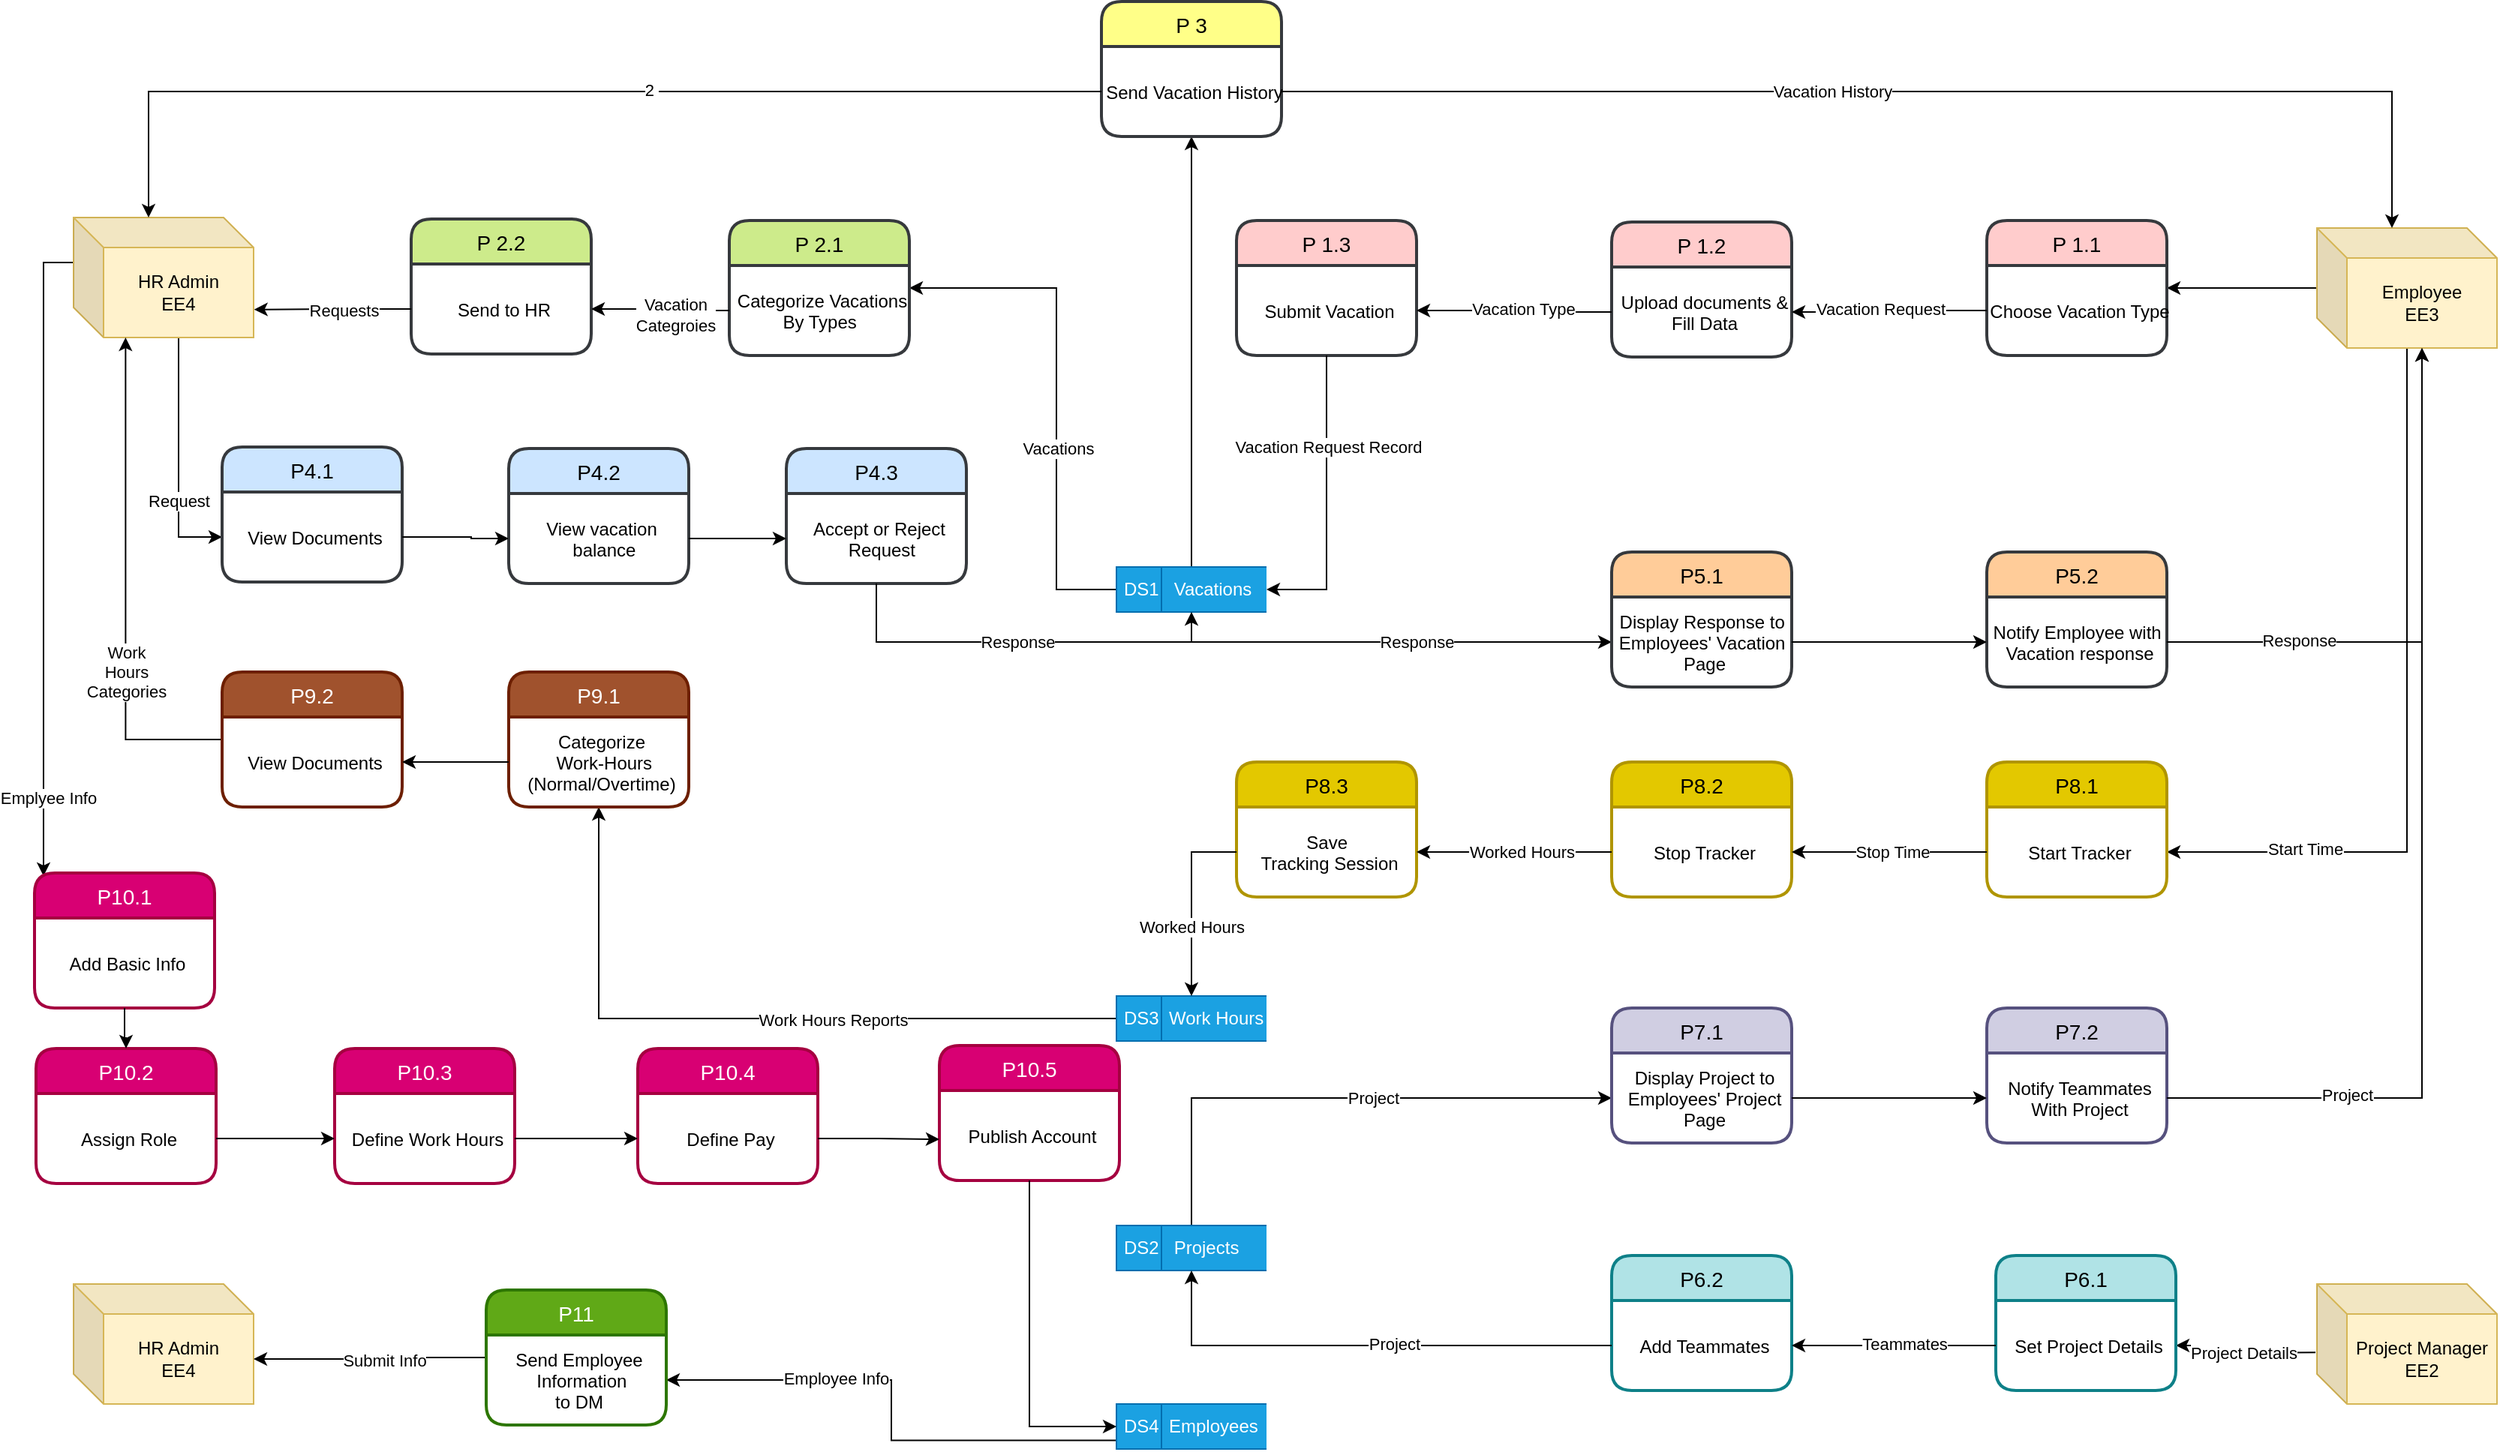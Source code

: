 <mxfile version="15.9.1" type="github">
  <diagram id="kh1FzGxxa8HBIFuY6lTL" name="Page-1">
    <mxGraphModel dx="1718" dy="1490" grid="1" gridSize="10" guides="1" tooltips="1" connect="1" arrows="1" fold="1" page="1" pageScale="1" pageWidth="850" pageHeight="1100" math="0" shadow="0">
      <root>
        <mxCell id="0" />
        <mxCell id="1" parent="0" />
        <mxCell id="W3kfkjVsVUUDzjyGJnqS-10" style="edgeStyle=orthogonalEdgeStyle;rounded=0;orthogonalLoop=1;jettySize=auto;html=1;entryX=1;entryY=0.25;entryDx=0;entryDy=0;" edge="1" parent="1" source="W3kfkjVsVUUDzjyGJnqS-1" target="W3kfkjVsVUUDzjyGJnqS-3">
          <mxGeometry relative="1" as="geometry" />
        </mxCell>
        <mxCell id="W3kfkjVsVUUDzjyGJnqS-95" style="edgeStyle=orthogonalEdgeStyle;rounded=0;orthogonalLoop=1;jettySize=auto;html=1;entryX=1;entryY=0.5;entryDx=0;entryDy=0;" edge="1" parent="1" source="W3kfkjVsVUUDzjyGJnqS-1" target="W3kfkjVsVUUDzjyGJnqS-89">
          <mxGeometry relative="1" as="geometry">
            <Array as="points">
              <mxPoint x="780" y="430" />
            </Array>
          </mxGeometry>
        </mxCell>
        <mxCell id="W3kfkjVsVUUDzjyGJnqS-96" value="Start Time" style="edgeLabel;html=1;align=center;verticalAlign=middle;resizable=0;points=[];" vertex="1" connectable="0" parent="W3kfkjVsVUUDzjyGJnqS-95">
          <mxGeometry x="0.632" y="-2" relative="1" as="geometry">
            <mxPoint as="offset" />
          </mxGeometry>
        </mxCell>
        <mxCell id="W3kfkjVsVUUDzjyGJnqS-1" value="Employee&lt;br&gt;EE3" style="shape=cube;whiteSpace=wrap;html=1;boundedLbl=1;backgroundOutline=1;darkOpacity=0.05;darkOpacity2=0.1;fillColor=#fff2cc;strokeColor=#d6b656;" vertex="1" parent="1">
          <mxGeometry x="720" y="14" width="120" height="80" as="geometry" />
        </mxCell>
        <mxCell id="W3kfkjVsVUUDzjyGJnqS-2" value="P 1.1" style="swimlane;childLayout=stackLayout;horizontal=1;startSize=30;horizontalStack=0;rounded=1;fontSize=14;fontStyle=0;strokeWidth=2;resizeParent=0;resizeLast=1;shadow=0;dashed=0;align=center;verticalAlign=middle;fillColor=#ffcccc;strokeColor=#36393d;" vertex="1" parent="1">
          <mxGeometry x="500" y="9" width="120" height="90" as="geometry" />
        </mxCell>
        <mxCell id="W3kfkjVsVUUDzjyGJnqS-3" value="Choose Vacation Type" style="align=center;strokeColor=none;fillColor=none;spacingLeft=4;fontSize=12;verticalAlign=middle;resizable=0;rotatable=0;part=1;" vertex="1" parent="W3kfkjVsVUUDzjyGJnqS-2">
          <mxGeometry y="30" width="120" height="60" as="geometry" />
        </mxCell>
        <mxCell id="W3kfkjVsVUUDzjyGJnqS-6" value="P 1.2" style="swimlane;childLayout=stackLayout;horizontal=1;startSize=30;horizontalStack=0;rounded=1;fontSize=14;fontStyle=0;strokeWidth=2;resizeParent=0;resizeLast=1;shadow=0;dashed=0;align=center;verticalAlign=middle;fillColor=#ffcccc;strokeColor=#36393d;" vertex="1" parent="1">
          <mxGeometry x="250" y="10" width="120" height="90" as="geometry" />
        </mxCell>
        <mxCell id="W3kfkjVsVUUDzjyGJnqS-7" value="Upload documents &amp;&#xa;Fill Data" style="align=center;strokeColor=none;fillColor=none;spacingLeft=4;fontSize=12;verticalAlign=middle;resizable=0;rotatable=0;part=1;" vertex="1" parent="W3kfkjVsVUUDzjyGJnqS-6">
          <mxGeometry y="30" width="120" height="60" as="geometry" />
        </mxCell>
        <mxCell id="W3kfkjVsVUUDzjyGJnqS-8" value="P 1.3" style="swimlane;childLayout=stackLayout;horizontal=1;startSize=30;horizontalStack=0;rounded=1;fontSize=14;fontStyle=0;strokeWidth=2;resizeParent=0;resizeLast=1;shadow=0;dashed=0;align=center;verticalAlign=middle;fillColor=#ffcccc;strokeColor=#36393d;" vertex="1" parent="1">
          <mxGeometry y="9" width="120" height="90" as="geometry" />
        </mxCell>
        <mxCell id="W3kfkjVsVUUDzjyGJnqS-9" value="Submit Vacation" style="align=center;strokeColor=none;fillColor=none;spacingLeft=4;fontSize=12;verticalAlign=middle;resizable=0;rotatable=0;part=1;" vertex="1" parent="W3kfkjVsVUUDzjyGJnqS-8">
          <mxGeometry y="30" width="120" height="60" as="geometry" />
        </mxCell>
        <mxCell id="W3kfkjVsVUUDzjyGJnqS-11" style="edgeStyle=orthogonalEdgeStyle;rounded=0;orthogonalLoop=1;jettySize=auto;html=1;entryX=1;entryY=0.5;entryDx=0;entryDy=0;" edge="1" parent="1" source="W3kfkjVsVUUDzjyGJnqS-3" target="W3kfkjVsVUUDzjyGJnqS-7">
          <mxGeometry relative="1" as="geometry" />
        </mxCell>
        <mxCell id="W3kfkjVsVUUDzjyGJnqS-13" value="Vacation Request" style="edgeLabel;html=1;align=center;verticalAlign=middle;resizable=0;points=[];" vertex="1" connectable="0" parent="W3kfkjVsVUUDzjyGJnqS-11">
          <mxGeometry x="0.108" y="-2" relative="1" as="geometry">
            <mxPoint as="offset" />
          </mxGeometry>
        </mxCell>
        <mxCell id="W3kfkjVsVUUDzjyGJnqS-12" style="edgeStyle=orthogonalEdgeStyle;rounded=0;orthogonalLoop=1;jettySize=auto;html=1;entryX=1;entryY=0.5;entryDx=0;entryDy=0;" edge="1" parent="1" source="W3kfkjVsVUUDzjyGJnqS-7" target="W3kfkjVsVUUDzjyGJnqS-9">
          <mxGeometry relative="1" as="geometry" />
        </mxCell>
        <mxCell id="W3kfkjVsVUUDzjyGJnqS-15" value="Vacation Type" style="edgeLabel;html=1;align=center;verticalAlign=middle;resizable=0;points=[];" vertex="1" connectable="0" parent="W3kfkjVsVUUDzjyGJnqS-12">
          <mxGeometry x="-0.096" y="-2" relative="1" as="geometry">
            <mxPoint as="offset" />
          </mxGeometry>
        </mxCell>
        <mxCell id="W3kfkjVsVUUDzjyGJnqS-24" style="edgeStyle=orthogonalEdgeStyle;rounded=0;orthogonalLoop=1;jettySize=auto;html=1;exitX=0;exitY=0.5;exitDx=0;exitDy=0;entryX=1;entryY=0.25;entryDx=0;entryDy=0;" edge="1" parent="1" source="W3kfkjVsVUUDzjyGJnqS-16" target="W3kfkjVsVUUDzjyGJnqS-20">
          <mxGeometry relative="1" as="geometry">
            <Array as="points">
              <mxPoint x="-120" y="255" />
              <mxPoint x="-120" y="54" />
            </Array>
          </mxGeometry>
        </mxCell>
        <mxCell id="W3kfkjVsVUUDzjyGJnqS-27" value="Vacations" style="edgeLabel;html=1;align=center;verticalAlign=middle;resizable=0;points=[];" vertex="1" connectable="0" parent="W3kfkjVsVUUDzjyGJnqS-24">
          <mxGeometry x="-0.083" y="-1" relative="1" as="geometry">
            <mxPoint y="21" as="offset" />
          </mxGeometry>
        </mxCell>
        <mxCell id="W3kfkjVsVUUDzjyGJnqS-41" style="edgeStyle=orthogonalEdgeStyle;rounded=0;orthogonalLoop=1;jettySize=auto;html=1;entryX=0.5;entryY=1;entryDx=0;entryDy=0;" edge="1" parent="1" source="W3kfkjVsVUUDzjyGJnqS-16" target="W3kfkjVsVUUDzjyGJnqS-43">
          <mxGeometry relative="1" as="geometry">
            <mxPoint x="-30" y="-192.5" as="targetPoint" />
          </mxGeometry>
        </mxCell>
        <mxCell id="W3kfkjVsVUUDzjyGJnqS-59" style="edgeStyle=orthogonalEdgeStyle;rounded=0;orthogonalLoop=1;jettySize=auto;html=1;exitX=0.5;exitY=1;exitDx=0;exitDy=0;entryX=0;entryY=0.5;entryDx=0;entryDy=0;" edge="1" parent="1" source="W3kfkjVsVUUDzjyGJnqS-16" target="W3kfkjVsVUUDzjyGJnqS-56">
          <mxGeometry relative="1" as="geometry" />
        </mxCell>
        <mxCell id="W3kfkjVsVUUDzjyGJnqS-63" value="Response" style="edgeLabel;html=1;align=center;verticalAlign=middle;resizable=0;points=[];" vertex="1" connectable="0" parent="W3kfkjVsVUUDzjyGJnqS-59">
          <mxGeometry x="0.24" y="-5" relative="1" as="geometry">
            <mxPoint x="-16" y="-5" as="offset" />
          </mxGeometry>
        </mxCell>
        <mxCell id="W3kfkjVsVUUDzjyGJnqS-16" value="DS1&amp;nbsp; &amp;nbsp;Vacations" style="html=1;dashed=0;whitespace=wrap;shape=mxgraph.dfd.dataStoreID;align=left;spacingLeft=3;points=[[0,0],[0.5,0],[1,0],[0,0.5],[1,0.5],[0,1],[0.5,1],[1,1]];fillColor=#1ba1e2;fontColor=#ffffff;strokeColor=#006EAF;" vertex="1" parent="1">
          <mxGeometry x="-80" y="240" width="100" height="30" as="geometry" />
        </mxCell>
        <mxCell id="W3kfkjVsVUUDzjyGJnqS-17" style="edgeStyle=orthogonalEdgeStyle;rounded=0;orthogonalLoop=1;jettySize=auto;html=1;entryX=1;entryY=0.5;entryDx=0;entryDy=0;" edge="1" parent="1" source="W3kfkjVsVUUDzjyGJnqS-9" target="W3kfkjVsVUUDzjyGJnqS-16">
          <mxGeometry relative="1" as="geometry">
            <mxPoint x="-180" y="69" as="targetPoint" />
            <Array as="points" />
          </mxGeometry>
        </mxCell>
        <mxCell id="W3kfkjVsVUUDzjyGJnqS-18" value="Vacation Request Record" style="edgeLabel;html=1;align=center;verticalAlign=middle;resizable=0;points=[];" vertex="1" connectable="0" parent="W3kfkjVsVUUDzjyGJnqS-17">
          <mxGeometry x="-0.12" y="1" relative="1" as="geometry">
            <mxPoint y="-25" as="offset" />
          </mxGeometry>
        </mxCell>
        <mxCell id="W3kfkjVsVUUDzjyGJnqS-19" value="P 2.1" style="swimlane;childLayout=stackLayout;horizontal=1;startSize=30;horizontalStack=0;rounded=1;fontSize=14;fontStyle=0;strokeWidth=2;resizeParent=0;resizeLast=1;shadow=0;dashed=0;align=center;verticalAlign=middle;fillColor=#cdeb8b;strokeColor=#36393d;" vertex="1" parent="1">
          <mxGeometry x="-338" y="9" width="120" height="90" as="geometry" />
        </mxCell>
        <mxCell id="W3kfkjVsVUUDzjyGJnqS-20" value="Categorize Vacations &#xa;By Types " style="align=center;strokeColor=none;fillColor=none;spacingLeft=4;fontSize=12;verticalAlign=middle;resizable=0;rotatable=0;part=1;" vertex="1" parent="W3kfkjVsVUUDzjyGJnqS-19">
          <mxGeometry y="30" width="120" height="60" as="geometry" />
        </mxCell>
        <mxCell id="W3kfkjVsVUUDzjyGJnqS-21" value="P 2.2" style="swimlane;childLayout=stackLayout;horizontal=1;startSize=30;horizontalStack=0;rounded=1;fontSize=14;fontStyle=0;strokeWidth=2;resizeParent=0;resizeLast=1;shadow=0;dashed=0;align=center;verticalAlign=middle;fillColor=#cdeb8b;strokeColor=#36393d;" vertex="1" parent="1">
          <mxGeometry x="-550" y="8" width="120" height="90" as="geometry" />
        </mxCell>
        <mxCell id="W3kfkjVsVUUDzjyGJnqS-22" value="Send to HR" style="align=center;strokeColor=none;fillColor=none;spacingLeft=4;fontSize=12;verticalAlign=middle;resizable=0;rotatable=0;part=1;" vertex="1" parent="W3kfkjVsVUUDzjyGJnqS-21">
          <mxGeometry y="30" width="120" height="60" as="geometry" />
        </mxCell>
        <mxCell id="W3kfkjVsVUUDzjyGJnqS-35" style="edgeStyle=orthogonalEdgeStyle;rounded=0;orthogonalLoop=1;jettySize=auto;html=1;entryX=0;entryY=0.5;entryDx=0;entryDy=0;exitX=0;exitY=0;exitDx=70;exitDy=80;exitPerimeter=0;" edge="1" parent="1" source="W3kfkjVsVUUDzjyGJnqS-23" target="W3kfkjVsVUUDzjyGJnqS-32">
          <mxGeometry relative="1" as="geometry" />
        </mxCell>
        <mxCell id="W3kfkjVsVUUDzjyGJnqS-39" value="Request" style="edgeLabel;html=1;align=center;verticalAlign=middle;resizable=0;points=[];" vertex="1" connectable="0" parent="W3kfkjVsVUUDzjyGJnqS-35">
          <mxGeometry x="0.342" relative="1" as="geometry">
            <mxPoint as="offset" />
          </mxGeometry>
        </mxCell>
        <mxCell id="W3kfkjVsVUUDzjyGJnqS-128" style="edgeStyle=orthogonalEdgeStyle;rounded=0;orthogonalLoop=1;jettySize=auto;html=1;exitX=0;exitY=0;exitDx=0;exitDy=30;exitPerimeter=0;entryX=0.05;entryY=0.022;entryDx=0;entryDy=0;entryPerimeter=0;" edge="1" parent="1" source="W3kfkjVsVUUDzjyGJnqS-23" target="W3kfkjVsVUUDzjyGJnqS-116">
          <mxGeometry relative="1" as="geometry">
            <Array as="points">
              <mxPoint x="-795" y="37" />
            </Array>
          </mxGeometry>
        </mxCell>
        <mxCell id="W3kfkjVsVUUDzjyGJnqS-135" value="Emplyee Info" style="edgeLabel;html=1;align=center;verticalAlign=middle;resizable=0;points=[];" vertex="1" connectable="0" parent="W3kfkjVsVUUDzjyGJnqS-128">
          <mxGeometry x="0.757" y="3" relative="1" as="geometry">
            <mxPoint as="offset" />
          </mxGeometry>
        </mxCell>
        <mxCell id="W3kfkjVsVUUDzjyGJnqS-23" value="HR Admin&lt;br&gt;EE4" style="shape=cube;whiteSpace=wrap;html=1;boundedLbl=1;backgroundOutline=1;darkOpacity=0.05;darkOpacity2=0.1;fillColor=#fff2cc;strokeColor=#d6b656;" vertex="1" parent="1">
          <mxGeometry x="-775" y="7" width="120" height="80" as="geometry" />
        </mxCell>
        <mxCell id="W3kfkjVsVUUDzjyGJnqS-26" style="edgeStyle=orthogonalEdgeStyle;rounded=0;orthogonalLoop=1;jettySize=auto;html=1;exitX=0;exitY=0.5;exitDx=0;exitDy=0;entryX=1.003;entryY=0.767;entryDx=0;entryDy=0;entryPerimeter=0;" edge="1" parent="1" source="W3kfkjVsVUUDzjyGJnqS-22" target="W3kfkjVsVUUDzjyGJnqS-23">
          <mxGeometry relative="1" as="geometry" />
        </mxCell>
        <mxCell id="W3kfkjVsVUUDzjyGJnqS-30" value="Requests" style="edgeLabel;html=1;align=center;verticalAlign=middle;resizable=0;points=[];" vertex="1" connectable="0" parent="W3kfkjVsVUUDzjyGJnqS-26">
          <mxGeometry x="-0.143" y="1" relative="1" as="geometry">
            <mxPoint as="offset" />
          </mxGeometry>
        </mxCell>
        <mxCell id="W3kfkjVsVUUDzjyGJnqS-28" style="edgeStyle=orthogonalEdgeStyle;rounded=0;orthogonalLoop=1;jettySize=auto;html=1;entryX=1;entryY=0.5;entryDx=0;entryDy=0;" edge="1" parent="1" source="W3kfkjVsVUUDzjyGJnqS-20" target="W3kfkjVsVUUDzjyGJnqS-22">
          <mxGeometry relative="1" as="geometry" />
        </mxCell>
        <mxCell id="W3kfkjVsVUUDzjyGJnqS-29" value="Vacation &lt;br&gt;Categroies" style="edgeLabel;html=1;align=center;verticalAlign=middle;resizable=0;points=[];" vertex="1" connectable="0" parent="W3kfkjVsVUUDzjyGJnqS-28">
          <mxGeometry x="-0.221" y="3" relative="1" as="geometry">
            <mxPoint as="offset" />
          </mxGeometry>
        </mxCell>
        <mxCell id="W3kfkjVsVUUDzjyGJnqS-31" value="P4.1" style="swimlane;childLayout=stackLayout;horizontal=1;startSize=30;horizontalStack=0;rounded=1;fontSize=14;fontStyle=0;strokeWidth=2;resizeParent=0;resizeLast=1;shadow=0;dashed=0;align=center;verticalAlign=middle;fillColor=#cce5ff;strokeColor=#36393d;" vertex="1" parent="1">
          <mxGeometry x="-676" y="160" width="120" height="90" as="geometry" />
        </mxCell>
        <mxCell id="W3kfkjVsVUUDzjyGJnqS-32" value="View Documents" style="align=center;strokeColor=none;fillColor=none;spacingLeft=4;fontSize=12;verticalAlign=middle;resizable=0;rotatable=0;part=1;" vertex="1" parent="W3kfkjVsVUUDzjyGJnqS-31">
          <mxGeometry y="30" width="120" height="60" as="geometry" />
        </mxCell>
        <mxCell id="W3kfkjVsVUUDzjyGJnqS-33" value="P4.2" style="swimlane;childLayout=stackLayout;horizontal=1;startSize=30;horizontalStack=0;rounded=1;fontSize=14;fontStyle=0;strokeWidth=2;resizeParent=0;resizeLast=1;shadow=0;dashed=0;align=center;verticalAlign=middle;fillColor=#cce5ff;strokeColor=#36393d;" vertex="1" parent="1">
          <mxGeometry x="-485" y="161" width="120" height="90" as="geometry" />
        </mxCell>
        <mxCell id="W3kfkjVsVUUDzjyGJnqS-34" value="View vacation&#xa; balance" style="align=center;strokeColor=none;fillColor=none;spacingLeft=4;fontSize=12;verticalAlign=middle;resizable=0;rotatable=0;part=1;" vertex="1" parent="W3kfkjVsVUUDzjyGJnqS-33">
          <mxGeometry y="30" width="120" height="60" as="geometry" />
        </mxCell>
        <mxCell id="W3kfkjVsVUUDzjyGJnqS-36" style="edgeStyle=orthogonalEdgeStyle;rounded=0;orthogonalLoop=1;jettySize=auto;html=1;entryX=0;entryY=0.5;entryDx=0;entryDy=0;" edge="1" parent="1" source="W3kfkjVsVUUDzjyGJnqS-32" target="W3kfkjVsVUUDzjyGJnqS-34">
          <mxGeometry relative="1" as="geometry">
            <Array as="points">
              <mxPoint x="-510" y="220" />
            </Array>
          </mxGeometry>
        </mxCell>
        <mxCell id="W3kfkjVsVUUDzjyGJnqS-42" value="P 3" style="swimlane;childLayout=stackLayout;horizontal=1;startSize=30;horizontalStack=0;rounded=1;fontSize=14;fontStyle=0;strokeWidth=2;resizeParent=0;resizeLast=1;shadow=0;dashed=0;align=center;verticalAlign=middle;fillColor=#ffff88;strokeColor=#36393d;" vertex="1" parent="1">
          <mxGeometry x="-90" y="-137" width="120" height="90" as="geometry" />
        </mxCell>
        <mxCell id="W3kfkjVsVUUDzjyGJnqS-43" value="Send Vacation History" style="align=center;strokeColor=none;fillColor=none;spacingLeft=4;fontSize=12;verticalAlign=middle;resizable=0;rotatable=0;part=1;" vertex="1" parent="W3kfkjVsVUUDzjyGJnqS-42">
          <mxGeometry y="30" width="120" height="60" as="geometry" />
        </mxCell>
        <mxCell id="W3kfkjVsVUUDzjyGJnqS-44" style="edgeStyle=orthogonalEdgeStyle;rounded=0;orthogonalLoop=1;jettySize=auto;html=1;entryX=0;entryY=0;entryDx=50;entryDy=0;entryPerimeter=0;" edge="1" parent="1" source="W3kfkjVsVUUDzjyGJnqS-43" target="W3kfkjVsVUUDzjyGJnqS-1">
          <mxGeometry relative="1" as="geometry">
            <mxPoint x="430" y="-190" as="targetPoint" />
          </mxGeometry>
        </mxCell>
        <mxCell id="W3kfkjVsVUUDzjyGJnqS-46" value="Vacation History" style="edgeLabel;html=1;align=center;verticalAlign=middle;resizable=0;points=[];" vertex="1" connectable="0" parent="W3kfkjVsVUUDzjyGJnqS-44">
          <mxGeometry x="-0.81" y="-1" relative="1" as="geometry">
            <mxPoint x="288" y="-1" as="offset" />
          </mxGeometry>
        </mxCell>
        <mxCell id="W3kfkjVsVUUDzjyGJnqS-45" style="edgeStyle=orthogonalEdgeStyle;rounded=0;orthogonalLoop=1;jettySize=auto;html=1;entryX=0;entryY=0;entryDx=50;entryDy=0;entryPerimeter=0;" edge="1" parent="1" source="W3kfkjVsVUUDzjyGJnqS-43" target="W3kfkjVsVUUDzjyGJnqS-23">
          <mxGeometry relative="1" as="geometry">
            <mxPoint x="-700" y="-200" as="targetPoint" />
          </mxGeometry>
        </mxCell>
        <mxCell id="W3kfkjVsVUUDzjyGJnqS-47" value="2&amp;nbsp;" style="edgeLabel;html=1;align=center;verticalAlign=middle;resizable=0;points=[];" vertex="1" connectable="0" parent="1">
          <mxGeometry x="-390" y="-78" as="geometry" />
        </mxCell>
        <mxCell id="W3kfkjVsVUUDzjyGJnqS-48" value="P4.3" style="swimlane;childLayout=stackLayout;horizontal=1;startSize=30;horizontalStack=0;rounded=1;fontSize=14;fontStyle=0;strokeWidth=2;resizeParent=0;resizeLast=1;shadow=0;dashed=0;align=center;verticalAlign=middle;fillColor=#cce5ff;strokeColor=#36393d;" vertex="1" parent="1">
          <mxGeometry x="-300" y="161" width="120" height="90" as="geometry" />
        </mxCell>
        <mxCell id="W3kfkjVsVUUDzjyGJnqS-49" value="Accept or Reject&#xa; Request" style="align=center;strokeColor=none;fillColor=none;spacingLeft=4;fontSize=12;verticalAlign=middle;resizable=0;rotatable=0;part=1;" vertex="1" parent="W3kfkjVsVUUDzjyGJnqS-48">
          <mxGeometry y="30" width="120" height="60" as="geometry" />
        </mxCell>
        <mxCell id="W3kfkjVsVUUDzjyGJnqS-50" style="edgeStyle=orthogonalEdgeStyle;rounded=0;orthogonalLoop=1;jettySize=auto;html=1;entryX=0;entryY=0.5;entryDx=0;entryDy=0;" edge="1" parent="1" source="W3kfkjVsVUUDzjyGJnqS-34" target="W3kfkjVsVUUDzjyGJnqS-49">
          <mxGeometry relative="1" as="geometry" />
        </mxCell>
        <mxCell id="W3kfkjVsVUUDzjyGJnqS-53" style="edgeStyle=orthogonalEdgeStyle;rounded=0;orthogonalLoop=1;jettySize=auto;html=1;entryX=0.5;entryY=1;entryDx=0;entryDy=0;" edge="1" parent="1" source="W3kfkjVsVUUDzjyGJnqS-49" target="W3kfkjVsVUUDzjyGJnqS-16">
          <mxGeometry relative="1" as="geometry">
            <Array as="points">
              <mxPoint x="-240" y="290" />
              <mxPoint x="-30" y="290" />
            </Array>
          </mxGeometry>
        </mxCell>
        <mxCell id="W3kfkjVsVUUDzjyGJnqS-54" value="Response" style="edgeLabel;html=1;align=center;verticalAlign=middle;resizable=0;points=[];" vertex="1" connectable="0" parent="W3kfkjVsVUUDzjyGJnqS-53">
          <mxGeometry x="-0.01" relative="1" as="geometry">
            <mxPoint as="offset" />
          </mxGeometry>
        </mxCell>
        <mxCell id="W3kfkjVsVUUDzjyGJnqS-55" value="P5.1" style="swimlane;childLayout=stackLayout;horizontal=1;startSize=30;horizontalStack=0;rounded=1;fontSize=14;fontStyle=0;strokeWidth=2;resizeParent=0;resizeLast=1;shadow=0;dashed=0;align=center;verticalAlign=middle;fillColor=#ffcc99;strokeColor=#36393d;" vertex="1" parent="1">
          <mxGeometry x="250" y="230" width="120" height="90" as="geometry" />
        </mxCell>
        <mxCell id="W3kfkjVsVUUDzjyGJnqS-56" value="Display Response to &#xa;Employees&#39; Vacation &#xa;Page" style="align=center;strokeColor=none;fillColor=none;spacingLeft=4;fontSize=12;verticalAlign=middle;resizable=0;rotatable=0;part=1;" vertex="1" parent="W3kfkjVsVUUDzjyGJnqS-55">
          <mxGeometry y="30" width="120" height="60" as="geometry" />
        </mxCell>
        <mxCell id="W3kfkjVsVUUDzjyGJnqS-57" value="P5.2" style="swimlane;childLayout=stackLayout;horizontal=1;startSize=30;horizontalStack=0;rounded=1;fontSize=14;fontStyle=0;strokeWidth=2;resizeParent=0;resizeLast=1;shadow=0;dashed=0;align=center;verticalAlign=middle;fillColor=#ffcc99;strokeColor=#36393d;" vertex="1" parent="1">
          <mxGeometry x="500" y="230" width="120" height="90" as="geometry" />
        </mxCell>
        <mxCell id="W3kfkjVsVUUDzjyGJnqS-58" value="Notify Employee with &#xa;Vacation response" style="align=center;strokeColor=none;fillColor=none;spacingLeft=4;fontSize=12;verticalAlign=middle;resizable=0;rotatable=0;part=1;" vertex="1" parent="W3kfkjVsVUUDzjyGJnqS-57">
          <mxGeometry y="30" width="120" height="60" as="geometry" />
        </mxCell>
        <mxCell id="W3kfkjVsVUUDzjyGJnqS-61" style="edgeStyle=orthogonalEdgeStyle;rounded=0;orthogonalLoop=1;jettySize=auto;html=1;entryX=0;entryY=0.5;entryDx=0;entryDy=0;" edge="1" parent="1" source="W3kfkjVsVUUDzjyGJnqS-56" target="W3kfkjVsVUUDzjyGJnqS-58">
          <mxGeometry relative="1" as="geometry" />
        </mxCell>
        <mxCell id="W3kfkjVsVUUDzjyGJnqS-62" style="edgeStyle=orthogonalEdgeStyle;rounded=0;orthogonalLoop=1;jettySize=auto;html=1;entryX=0;entryY=0;entryDx=70;entryDy=80;entryPerimeter=0;" edge="1" parent="1" source="W3kfkjVsVUUDzjyGJnqS-58" target="W3kfkjVsVUUDzjyGJnqS-1">
          <mxGeometry relative="1" as="geometry" />
        </mxCell>
        <mxCell id="W3kfkjVsVUUDzjyGJnqS-64" value="Response" style="edgeLabel;html=1;align=center;verticalAlign=middle;resizable=0;points=[];" vertex="1" connectable="0" parent="W3kfkjVsVUUDzjyGJnqS-62">
          <mxGeometry x="-0.391" y="1" relative="1" as="geometry">
            <mxPoint x="-24" as="offset" />
          </mxGeometry>
        </mxCell>
        <mxCell id="W3kfkjVsVUUDzjyGJnqS-68" style="edgeStyle=orthogonalEdgeStyle;rounded=0;orthogonalLoop=1;jettySize=auto;html=1;exitX=-0.008;exitY=0.571;exitDx=0;exitDy=0;exitPerimeter=0;entryX=1;entryY=0.5;entryDx=0;entryDy=0;" edge="1" parent="1" source="W3kfkjVsVUUDzjyGJnqS-65" target="W3kfkjVsVUUDzjyGJnqS-67">
          <mxGeometry relative="1" as="geometry" />
        </mxCell>
        <mxCell id="W3kfkjVsVUUDzjyGJnqS-76" value="Project Details" style="edgeLabel;html=1;align=center;verticalAlign=middle;resizable=0;points=[];" vertex="1" connectable="0" parent="W3kfkjVsVUUDzjyGJnqS-68">
          <mxGeometry x="-0.195" y="3" relative="1" as="geometry">
            <mxPoint x="-9" y="-3" as="offset" />
          </mxGeometry>
        </mxCell>
        <mxCell id="W3kfkjVsVUUDzjyGJnqS-65" value="Project Manager&lt;br&gt;EE2" style="shape=cube;whiteSpace=wrap;html=1;boundedLbl=1;backgroundOutline=1;darkOpacity=0.05;darkOpacity2=0.1;fillColor=#fff2cc;strokeColor=#d6b656;" vertex="1" parent="1">
          <mxGeometry x="720" y="718" width="120" height="80" as="geometry" />
        </mxCell>
        <mxCell id="W3kfkjVsVUUDzjyGJnqS-66" value="P6.1" style="swimlane;childLayout=stackLayout;horizontal=1;startSize=30;horizontalStack=0;rounded=1;fontSize=14;fontStyle=0;strokeWidth=2;resizeParent=0;resizeLast=1;shadow=0;dashed=0;align=center;verticalAlign=middle;fillColor=#b0e3e6;strokeColor=#0e8088;" vertex="1" parent="1">
          <mxGeometry x="506" y="699" width="120" height="90" as="geometry" />
        </mxCell>
        <mxCell id="W3kfkjVsVUUDzjyGJnqS-67" value="Set Project Details" style="align=center;strokeColor=none;fillColor=none;spacingLeft=4;fontSize=12;verticalAlign=middle;resizable=0;rotatable=0;part=1;" vertex="1" parent="W3kfkjVsVUUDzjyGJnqS-66">
          <mxGeometry y="30" width="120" height="60" as="geometry" />
        </mxCell>
        <mxCell id="W3kfkjVsVUUDzjyGJnqS-70" value="P6.2" style="swimlane;childLayout=stackLayout;horizontal=1;startSize=30;horizontalStack=0;rounded=1;fontSize=14;fontStyle=0;strokeWidth=2;resizeParent=0;resizeLast=1;shadow=0;dashed=0;align=center;verticalAlign=middle;fillColor=#b0e3e6;strokeColor=#0e8088;" vertex="1" parent="1">
          <mxGeometry x="250" y="699" width="120" height="90" as="geometry" />
        </mxCell>
        <mxCell id="W3kfkjVsVUUDzjyGJnqS-71" value="Add Teammates" style="align=center;strokeColor=none;fillColor=none;spacingLeft=4;fontSize=12;verticalAlign=middle;resizable=0;rotatable=0;part=1;" vertex="1" parent="W3kfkjVsVUUDzjyGJnqS-70">
          <mxGeometry y="30" width="120" height="60" as="geometry" />
        </mxCell>
        <mxCell id="W3kfkjVsVUUDzjyGJnqS-72" style="edgeStyle=orthogonalEdgeStyle;rounded=0;orthogonalLoop=1;jettySize=auto;html=1;entryX=1;entryY=0.5;entryDx=0;entryDy=0;" edge="1" parent="1" source="W3kfkjVsVUUDzjyGJnqS-67" target="W3kfkjVsVUUDzjyGJnqS-71">
          <mxGeometry relative="1" as="geometry" />
        </mxCell>
        <mxCell id="W3kfkjVsVUUDzjyGJnqS-83" style="edgeStyle=orthogonalEdgeStyle;rounded=0;orthogonalLoop=1;jettySize=auto;html=1;entryX=0;entryY=0.5;entryDx=0;entryDy=0;" edge="1" parent="1" source="W3kfkjVsVUUDzjyGJnqS-73" target="W3kfkjVsVUUDzjyGJnqS-80">
          <mxGeometry relative="1" as="geometry">
            <Array as="points">
              <mxPoint x="-30" y="594" />
            </Array>
          </mxGeometry>
        </mxCell>
        <mxCell id="W3kfkjVsVUUDzjyGJnqS-86" value="Project" style="edgeLabel;html=1;align=center;verticalAlign=middle;resizable=0;points=[];" vertex="1" connectable="0" parent="W3kfkjVsVUUDzjyGJnqS-83">
          <mxGeometry x="0.125" relative="1" as="geometry">
            <mxPoint as="offset" />
          </mxGeometry>
        </mxCell>
        <mxCell id="W3kfkjVsVUUDzjyGJnqS-73" value="DS2&amp;nbsp; &amp;nbsp;Projects" style="html=1;dashed=0;whitespace=wrap;shape=mxgraph.dfd.dataStoreID;align=left;spacingLeft=3;points=[[0,0],[0.5,0],[1,0],[0,0.5],[1,0.5],[0,1],[0.5,1],[1,1]];fillColor=#1ba1e2;fontColor=#ffffff;strokeColor=#006EAF;" vertex="1" parent="1">
          <mxGeometry x="-80" y="679" width="100" height="30" as="geometry" />
        </mxCell>
        <mxCell id="W3kfkjVsVUUDzjyGJnqS-75" style="edgeStyle=orthogonalEdgeStyle;rounded=0;orthogonalLoop=1;jettySize=auto;html=1;entryX=0.5;entryY=1;entryDx=0;entryDy=0;" edge="1" parent="1" source="W3kfkjVsVUUDzjyGJnqS-71" target="W3kfkjVsVUUDzjyGJnqS-73">
          <mxGeometry relative="1" as="geometry" />
        </mxCell>
        <mxCell id="W3kfkjVsVUUDzjyGJnqS-78" value="Project" style="edgeLabel;html=1;align=center;verticalAlign=middle;resizable=0;points=[];" vertex="1" connectable="0" parent="W3kfkjVsVUUDzjyGJnqS-75">
          <mxGeometry x="-0.118" y="-1" relative="1" as="geometry">
            <mxPoint as="offset" />
          </mxGeometry>
        </mxCell>
        <mxCell id="W3kfkjVsVUUDzjyGJnqS-77" value="Teammates" style="edgeLabel;html=1;align=center;verticalAlign=middle;resizable=0;points=[];" vertex="1" connectable="0" parent="1">
          <mxGeometry x="450.003" y="758.723" as="geometry">
            <mxPoint x="-5" y="-1" as="offset" />
          </mxGeometry>
        </mxCell>
        <mxCell id="W3kfkjVsVUUDzjyGJnqS-79" value="P7.1" style="swimlane;childLayout=stackLayout;horizontal=1;startSize=30;horizontalStack=0;rounded=1;fontSize=14;fontStyle=0;strokeWidth=2;resizeParent=0;resizeLast=1;shadow=0;dashed=0;align=center;verticalAlign=middle;fillColor=#d0cee2;strokeColor=#56517e;" vertex="1" parent="1">
          <mxGeometry x="250" y="534" width="120" height="90" as="geometry" />
        </mxCell>
        <mxCell id="W3kfkjVsVUUDzjyGJnqS-80" value="Display Project to&#xa;Employees&#39; Project&#xa;Page" style="align=center;strokeColor=none;fillColor=none;spacingLeft=4;fontSize=12;verticalAlign=middle;resizable=0;rotatable=0;part=1;" vertex="1" parent="W3kfkjVsVUUDzjyGJnqS-79">
          <mxGeometry y="30" width="120" height="60" as="geometry" />
        </mxCell>
        <mxCell id="W3kfkjVsVUUDzjyGJnqS-81" value="P7.2" style="swimlane;childLayout=stackLayout;horizontal=1;startSize=30;horizontalStack=0;rounded=1;fontSize=14;fontStyle=0;strokeWidth=2;resizeParent=0;resizeLast=1;shadow=0;dashed=0;align=center;verticalAlign=middle;fillColor=#d0cee2;strokeColor=#56517e;" vertex="1" parent="1">
          <mxGeometry x="500" y="534" width="120" height="90" as="geometry" />
        </mxCell>
        <mxCell id="W3kfkjVsVUUDzjyGJnqS-82" value="Notify Teammates&#xa;With Project" style="align=center;strokeColor=none;fillColor=none;spacingLeft=4;fontSize=12;verticalAlign=middle;resizable=0;rotatable=0;part=1;" vertex="1" parent="W3kfkjVsVUUDzjyGJnqS-81">
          <mxGeometry y="30" width="120" height="60" as="geometry" />
        </mxCell>
        <mxCell id="W3kfkjVsVUUDzjyGJnqS-84" style="edgeStyle=orthogonalEdgeStyle;rounded=0;orthogonalLoop=1;jettySize=auto;html=1;entryX=0;entryY=0.5;entryDx=0;entryDy=0;" edge="1" parent="1" source="W3kfkjVsVUUDzjyGJnqS-80" target="W3kfkjVsVUUDzjyGJnqS-82">
          <mxGeometry relative="1" as="geometry" />
        </mxCell>
        <mxCell id="W3kfkjVsVUUDzjyGJnqS-85" style="edgeStyle=orthogonalEdgeStyle;rounded=0;orthogonalLoop=1;jettySize=auto;html=1;entryX=0;entryY=0;entryDx=70;entryDy=80;entryPerimeter=0;" edge="1" parent="1" source="W3kfkjVsVUUDzjyGJnqS-82" target="W3kfkjVsVUUDzjyGJnqS-1">
          <mxGeometry relative="1" as="geometry" />
        </mxCell>
        <mxCell id="W3kfkjVsVUUDzjyGJnqS-87" value="Project" style="edgeLabel;html=1;align=center;verticalAlign=middle;resizable=0;points=[];" vertex="1" connectable="0" parent="W3kfkjVsVUUDzjyGJnqS-85">
          <mxGeometry x="-0.643" y="2" relative="1" as="geometry">
            <mxPoint as="offset" />
          </mxGeometry>
        </mxCell>
        <mxCell id="W3kfkjVsVUUDzjyGJnqS-88" value="P8.1" style="swimlane;childLayout=stackLayout;horizontal=1;startSize=30;horizontalStack=0;rounded=1;fontSize=14;fontStyle=0;strokeWidth=2;resizeParent=0;resizeLast=1;shadow=0;dashed=0;align=center;verticalAlign=middle;fillColor=#e3c800;strokeColor=#B09500;fontColor=#000000;" vertex="1" parent="1">
          <mxGeometry x="500" y="370" width="120" height="90" as="geometry" />
        </mxCell>
        <mxCell id="W3kfkjVsVUUDzjyGJnqS-89" value="Start Tracker" style="align=center;strokeColor=none;fillColor=none;spacingLeft=4;fontSize=12;verticalAlign=middle;resizable=0;rotatable=0;part=1;" vertex="1" parent="W3kfkjVsVUUDzjyGJnqS-88">
          <mxGeometry y="30" width="120" height="60" as="geometry" />
        </mxCell>
        <mxCell id="W3kfkjVsVUUDzjyGJnqS-90" value="P8.2" style="swimlane;childLayout=stackLayout;horizontal=1;startSize=30;horizontalStack=0;rounded=1;fontSize=14;fontStyle=0;strokeWidth=2;resizeParent=0;resizeLast=1;shadow=0;dashed=0;align=center;verticalAlign=middle;fillColor=#e3c800;fontColor=#000000;strokeColor=#B09500;" vertex="1" parent="1">
          <mxGeometry x="250" y="370" width="120" height="90" as="geometry" />
        </mxCell>
        <mxCell id="W3kfkjVsVUUDzjyGJnqS-91" value="Stop Tracker" style="align=center;strokeColor=none;fillColor=none;spacingLeft=4;fontSize=12;verticalAlign=middle;resizable=0;rotatable=0;part=1;" vertex="1" parent="W3kfkjVsVUUDzjyGJnqS-90">
          <mxGeometry y="30" width="120" height="60" as="geometry" />
        </mxCell>
        <mxCell id="W3kfkjVsVUUDzjyGJnqS-92" value="P8.3" style="swimlane;childLayout=stackLayout;horizontal=1;startSize=30;horizontalStack=0;rounded=1;fontSize=14;fontStyle=0;strokeWidth=2;resizeParent=0;resizeLast=1;shadow=0;dashed=0;align=center;verticalAlign=middle;fillColor=#e3c800;fontColor=#000000;strokeColor=#B09500;" vertex="1" parent="1">
          <mxGeometry y="370" width="120" height="90" as="geometry" />
        </mxCell>
        <mxCell id="W3kfkjVsVUUDzjyGJnqS-93" value="Save &#xa;Tracking Session" style="align=center;strokeColor=none;fillColor=none;spacingLeft=4;fontSize=12;verticalAlign=middle;resizable=0;rotatable=0;part=1;" vertex="1" parent="W3kfkjVsVUUDzjyGJnqS-92">
          <mxGeometry y="30" width="120" height="60" as="geometry" />
        </mxCell>
        <mxCell id="W3kfkjVsVUUDzjyGJnqS-109" style="edgeStyle=orthogonalEdgeStyle;rounded=0;orthogonalLoop=1;jettySize=auto;html=1;entryX=0.5;entryY=1;entryDx=0;entryDy=0;" edge="1" parent="1" source="W3kfkjVsVUUDzjyGJnqS-94" target="W3kfkjVsVUUDzjyGJnqS-106">
          <mxGeometry relative="1" as="geometry" />
        </mxCell>
        <mxCell id="W3kfkjVsVUUDzjyGJnqS-112" value="Work Hours Reports" style="edgeLabel;html=1;align=center;verticalAlign=middle;resizable=0;points=[];" vertex="1" connectable="0" parent="W3kfkjVsVUUDzjyGJnqS-109">
          <mxGeometry x="-0.22" y="1" relative="1" as="geometry">
            <mxPoint as="offset" />
          </mxGeometry>
        </mxCell>
        <mxCell id="W3kfkjVsVUUDzjyGJnqS-94" value="DS3&amp;nbsp; Work Hours" style="html=1;dashed=0;whitespace=wrap;shape=mxgraph.dfd.dataStoreID;align=left;spacingLeft=3;points=[[0,0],[0.5,0],[1,0],[0,0.5],[1,0.5],[0,1],[0.5,1],[1,1]];fillColor=#1ba1e2;fontColor=#ffffff;strokeColor=#006EAF;" vertex="1" parent="1">
          <mxGeometry x="-80" y="526" width="100" height="30" as="geometry" />
        </mxCell>
        <mxCell id="W3kfkjVsVUUDzjyGJnqS-99" style="edgeStyle=orthogonalEdgeStyle;rounded=0;orthogonalLoop=1;jettySize=auto;html=1;entryX=1;entryY=0.5;entryDx=0;entryDy=0;" edge="1" parent="1" source="W3kfkjVsVUUDzjyGJnqS-89" target="W3kfkjVsVUUDzjyGJnqS-91">
          <mxGeometry relative="1" as="geometry" />
        </mxCell>
        <mxCell id="W3kfkjVsVUUDzjyGJnqS-100" value="Stop Time" style="edgeLabel;html=1;align=center;verticalAlign=middle;resizable=0;points=[];" vertex="1" connectable="0" parent="W3kfkjVsVUUDzjyGJnqS-99">
          <mxGeometry x="-0.214" y="3" relative="1" as="geometry">
            <mxPoint x="-12" y="-3" as="offset" />
          </mxGeometry>
        </mxCell>
        <mxCell id="W3kfkjVsVUUDzjyGJnqS-101" style="edgeStyle=orthogonalEdgeStyle;rounded=0;orthogonalLoop=1;jettySize=auto;html=1;entryX=1;entryY=0.5;entryDx=0;entryDy=0;" edge="1" parent="1" source="W3kfkjVsVUUDzjyGJnqS-91" target="W3kfkjVsVUUDzjyGJnqS-93">
          <mxGeometry relative="1" as="geometry" />
        </mxCell>
        <mxCell id="W3kfkjVsVUUDzjyGJnqS-102" value="Worked Hours" style="edgeLabel;html=1;align=center;verticalAlign=middle;resizable=0;points=[];" vertex="1" connectable="0" parent="1">
          <mxGeometry x="190.001" y="430.0" as="geometry" />
        </mxCell>
        <mxCell id="W3kfkjVsVUUDzjyGJnqS-103" style="edgeStyle=orthogonalEdgeStyle;rounded=0;orthogonalLoop=1;jettySize=auto;html=1;entryX=0.5;entryY=0;entryDx=0;entryDy=0;" edge="1" parent="1" source="W3kfkjVsVUUDzjyGJnqS-93" target="W3kfkjVsVUUDzjyGJnqS-94">
          <mxGeometry relative="1" as="geometry">
            <Array as="points">
              <mxPoint x="-30" y="430" />
            </Array>
          </mxGeometry>
        </mxCell>
        <mxCell id="W3kfkjVsVUUDzjyGJnqS-104" value="Worked Hours" style="edgeLabel;html=1;align=center;verticalAlign=middle;resizable=0;points=[];" vertex="1" connectable="0" parent="1">
          <mxGeometry x="-29.999" y="480.0" as="geometry" />
        </mxCell>
        <mxCell id="W3kfkjVsVUUDzjyGJnqS-105" value="P9.1" style="swimlane;childLayout=stackLayout;horizontal=1;startSize=30;horizontalStack=0;rounded=1;fontSize=14;fontStyle=0;strokeWidth=2;resizeParent=0;resizeLast=1;shadow=0;dashed=0;align=center;verticalAlign=middle;fillColor=#a0522d;fontColor=#ffffff;strokeColor=#6D1F00;" vertex="1" parent="1">
          <mxGeometry x="-485" y="310" width="120" height="90" as="geometry" />
        </mxCell>
        <mxCell id="W3kfkjVsVUUDzjyGJnqS-106" value="Categorize&#xa; Work-Hours&#xa;(Normal/Overtime)" style="align=center;strokeColor=none;fillColor=none;spacingLeft=4;fontSize=12;verticalAlign=middle;resizable=0;rotatable=0;part=1;" vertex="1" parent="W3kfkjVsVUUDzjyGJnqS-105">
          <mxGeometry y="30" width="120" height="60" as="geometry" />
        </mxCell>
        <mxCell id="W3kfkjVsVUUDzjyGJnqS-111" style="edgeStyle=orthogonalEdgeStyle;rounded=0;orthogonalLoop=1;jettySize=auto;html=1;entryX=0.289;entryY=1;entryDx=0;entryDy=0;entryPerimeter=0;" edge="1" parent="1" source="W3kfkjVsVUUDzjyGJnqS-107" target="W3kfkjVsVUUDzjyGJnqS-23">
          <mxGeometry relative="1" as="geometry">
            <Array as="points">
              <mxPoint x="-740" y="355" />
            </Array>
          </mxGeometry>
        </mxCell>
        <mxCell id="W3kfkjVsVUUDzjyGJnqS-107" value="P9.2" style="swimlane;childLayout=stackLayout;horizontal=1;startSize=30;horizontalStack=0;rounded=1;fontSize=14;fontStyle=0;strokeWidth=2;resizeParent=0;resizeLast=1;shadow=0;dashed=0;align=center;verticalAlign=middle;fillColor=#a0522d;fontColor=#ffffff;strokeColor=#6D1F00;" vertex="1" parent="1">
          <mxGeometry x="-676" y="310" width="120" height="90" as="geometry" />
        </mxCell>
        <mxCell id="W3kfkjVsVUUDzjyGJnqS-108" value="View Documents" style="align=center;strokeColor=none;fillColor=none;spacingLeft=4;fontSize=12;verticalAlign=middle;resizable=0;rotatable=0;part=1;" vertex="1" parent="W3kfkjVsVUUDzjyGJnqS-107">
          <mxGeometry y="30" width="120" height="60" as="geometry" />
        </mxCell>
        <mxCell id="W3kfkjVsVUUDzjyGJnqS-110" style="edgeStyle=orthogonalEdgeStyle;rounded=0;orthogonalLoop=1;jettySize=auto;html=1;entryX=1;entryY=0.5;entryDx=0;entryDy=0;" edge="1" parent="1" source="W3kfkjVsVUUDzjyGJnqS-106" target="W3kfkjVsVUUDzjyGJnqS-108">
          <mxGeometry relative="1" as="geometry" />
        </mxCell>
        <mxCell id="W3kfkjVsVUUDzjyGJnqS-113" value="Work&lt;br&gt;Hours&lt;br&gt;Categories" style="edgeLabel;html=1;align=center;verticalAlign=middle;resizable=0;points=[];" vertex="1" connectable="0" parent="W3kfkjVsVUUDzjyGJnqS-110">
          <mxGeometry x="-0.23" relative="1" as="geometry">
            <mxPoint x="-228" y="-60" as="offset" />
          </mxGeometry>
        </mxCell>
        <mxCell id="W3kfkjVsVUUDzjyGJnqS-115" value="HR Admin&lt;br&gt;EE4" style="shape=cube;whiteSpace=wrap;html=1;boundedLbl=1;backgroundOutline=1;darkOpacity=0.05;darkOpacity2=0.1;fillColor=#fff2cc;strokeColor=#d6b656;" vertex="1" parent="1">
          <mxGeometry x="-775" y="718" width="120" height="80" as="geometry" />
        </mxCell>
        <mxCell id="W3kfkjVsVUUDzjyGJnqS-116" value="P10.1" style="swimlane;childLayout=stackLayout;horizontal=1;startSize=30;horizontalStack=0;rounded=1;fontSize=14;fontStyle=0;strokeWidth=2;resizeParent=0;resizeLast=1;shadow=0;dashed=0;align=center;verticalAlign=middle;fillColor=#d80073;fontColor=#ffffff;strokeColor=#A50040;" vertex="1" parent="1">
          <mxGeometry x="-801" y="444" width="120" height="90" as="geometry" />
        </mxCell>
        <mxCell id="W3kfkjVsVUUDzjyGJnqS-117" value="Add Basic Info" style="align=center;strokeColor=none;fillColor=none;spacingLeft=4;fontSize=12;verticalAlign=middle;resizable=0;rotatable=0;part=1;" vertex="1" parent="W3kfkjVsVUUDzjyGJnqS-116">
          <mxGeometry y="30" width="120" height="60" as="geometry" />
        </mxCell>
        <mxCell id="W3kfkjVsVUUDzjyGJnqS-118" value="P10.2" style="swimlane;childLayout=stackLayout;horizontal=1;startSize=30;horizontalStack=0;rounded=1;fontSize=14;fontStyle=0;strokeWidth=2;resizeParent=0;resizeLast=1;shadow=0;dashed=0;align=center;verticalAlign=middle;fillColor=#d80073;fontColor=#ffffff;strokeColor=#A50040;" vertex="1" parent="1">
          <mxGeometry x="-800" y="561" width="120" height="90" as="geometry" />
        </mxCell>
        <mxCell id="W3kfkjVsVUUDzjyGJnqS-119" value="Assign Role" style="align=center;strokeColor=none;fillColor=none;spacingLeft=4;fontSize=12;verticalAlign=middle;resizable=0;rotatable=0;part=1;" vertex="1" parent="W3kfkjVsVUUDzjyGJnqS-118">
          <mxGeometry y="30" width="120" height="60" as="geometry" />
        </mxCell>
        <mxCell id="W3kfkjVsVUUDzjyGJnqS-120" value="P10.3" style="swimlane;childLayout=stackLayout;horizontal=1;startSize=30;horizontalStack=0;rounded=1;fontSize=14;fontStyle=0;strokeWidth=2;resizeParent=0;resizeLast=1;shadow=0;dashed=0;align=center;verticalAlign=middle;fillColor=#d80073;fontColor=#ffffff;strokeColor=#A50040;" vertex="1" parent="1">
          <mxGeometry x="-601" y="561" width="120" height="90" as="geometry" />
        </mxCell>
        <mxCell id="W3kfkjVsVUUDzjyGJnqS-121" value="Define Work Hours" style="align=center;strokeColor=none;fillColor=none;spacingLeft=4;fontSize=12;verticalAlign=middle;resizable=0;rotatable=0;part=1;" vertex="1" parent="W3kfkjVsVUUDzjyGJnqS-120">
          <mxGeometry y="30" width="120" height="60" as="geometry" />
        </mxCell>
        <mxCell id="W3kfkjVsVUUDzjyGJnqS-122" value="P10.4" style="swimlane;childLayout=stackLayout;horizontal=1;startSize=30;horizontalStack=0;rounded=1;fontSize=14;fontStyle=0;strokeWidth=2;resizeParent=0;resizeLast=1;shadow=0;dashed=0;align=center;verticalAlign=middle;fillColor=#d80073;fontColor=#ffffff;strokeColor=#A50040;" vertex="1" parent="1">
          <mxGeometry x="-399" y="561" width="120" height="90" as="geometry" />
        </mxCell>
        <mxCell id="W3kfkjVsVUUDzjyGJnqS-123" value="Define Pay" style="align=center;strokeColor=none;fillColor=none;spacingLeft=4;fontSize=12;verticalAlign=middle;resizable=0;rotatable=0;part=1;" vertex="1" parent="W3kfkjVsVUUDzjyGJnqS-122">
          <mxGeometry y="30" width="120" height="60" as="geometry" />
        </mxCell>
        <mxCell id="W3kfkjVsVUUDzjyGJnqS-124" value="P10.5" style="swimlane;childLayout=stackLayout;horizontal=1;startSize=30;horizontalStack=0;rounded=1;fontSize=14;fontStyle=0;strokeWidth=2;resizeParent=0;resizeLast=1;shadow=0;dashed=0;align=center;verticalAlign=middle;fillColor=#d80073;fontColor=#ffffff;strokeColor=#A50040;" vertex="1" parent="1">
          <mxGeometry x="-198" y="559" width="120" height="90" as="geometry" />
        </mxCell>
        <mxCell id="W3kfkjVsVUUDzjyGJnqS-125" value="Publish Account" style="align=center;strokeColor=none;fillColor=none;spacingLeft=4;fontSize=12;verticalAlign=middle;resizable=0;rotatable=0;part=1;" vertex="1" parent="W3kfkjVsVUUDzjyGJnqS-124">
          <mxGeometry y="30" width="120" height="60" as="geometry" />
        </mxCell>
        <mxCell id="W3kfkjVsVUUDzjyGJnqS-138" style="edgeStyle=orthogonalEdgeStyle;rounded=0;orthogonalLoop=1;jettySize=auto;html=1;entryX=1;entryY=0.5;entryDx=0;entryDy=0;exitX=-0.005;exitY=0.808;exitDx=0;exitDy=0;exitPerimeter=0;" edge="1" parent="1" source="W3kfkjVsVUUDzjyGJnqS-127" target="W3kfkjVsVUUDzjyGJnqS-137">
          <mxGeometry relative="1" as="geometry">
            <mxPoint x="-310" y="830" as="targetPoint" />
          </mxGeometry>
        </mxCell>
        <mxCell id="W3kfkjVsVUUDzjyGJnqS-140" value="Employee Info" style="edgeLabel;html=1;align=center;verticalAlign=middle;resizable=0;points=[];" vertex="1" connectable="0" parent="W3kfkjVsVUUDzjyGJnqS-138">
          <mxGeometry x="0.337" y="-1" relative="1" as="geometry">
            <mxPoint as="offset" />
          </mxGeometry>
        </mxCell>
        <mxCell id="W3kfkjVsVUUDzjyGJnqS-127" value="DS4&amp;nbsp; Employees" style="html=1;dashed=0;whitespace=wrap;shape=mxgraph.dfd.dataStoreID;align=left;spacingLeft=3;points=[[0,0],[0.5,0],[1,0],[0,0.5],[1,0.5],[0,1],[0.5,1],[1,1]];fillColor=#1ba1e2;fontColor=#ffffff;strokeColor=#006EAF;" vertex="1" parent="1">
          <mxGeometry x="-80" y="798" width="100" height="30" as="geometry" />
        </mxCell>
        <mxCell id="W3kfkjVsVUUDzjyGJnqS-130" style="edgeStyle=orthogonalEdgeStyle;rounded=0;orthogonalLoop=1;jettySize=auto;html=1;entryX=0.5;entryY=0;entryDx=0;entryDy=0;" edge="1" parent="1" source="W3kfkjVsVUUDzjyGJnqS-117" target="W3kfkjVsVUUDzjyGJnqS-118">
          <mxGeometry relative="1" as="geometry" />
        </mxCell>
        <mxCell id="W3kfkjVsVUUDzjyGJnqS-131" style="edgeStyle=orthogonalEdgeStyle;rounded=0;orthogonalLoop=1;jettySize=auto;html=1;entryX=0;entryY=0.5;entryDx=0;entryDy=0;" edge="1" parent="1" source="W3kfkjVsVUUDzjyGJnqS-119" target="W3kfkjVsVUUDzjyGJnqS-121">
          <mxGeometry relative="1" as="geometry" />
        </mxCell>
        <mxCell id="W3kfkjVsVUUDzjyGJnqS-132" style="edgeStyle=orthogonalEdgeStyle;rounded=0;orthogonalLoop=1;jettySize=auto;html=1;exitX=1;exitY=0.5;exitDx=0;exitDy=0;entryX=0;entryY=0.5;entryDx=0;entryDy=0;" edge="1" parent="1" source="W3kfkjVsVUUDzjyGJnqS-121" target="W3kfkjVsVUUDzjyGJnqS-123">
          <mxGeometry relative="1" as="geometry" />
        </mxCell>
        <mxCell id="W3kfkjVsVUUDzjyGJnqS-133" style="edgeStyle=orthogonalEdgeStyle;rounded=0;orthogonalLoop=1;jettySize=auto;html=1;exitX=1;exitY=0.5;exitDx=0;exitDy=0;entryX=0;entryY=0.542;entryDx=0;entryDy=0;entryPerimeter=0;" edge="1" parent="1" source="W3kfkjVsVUUDzjyGJnqS-123" target="W3kfkjVsVUUDzjyGJnqS-125">
          <mxGeometry relative="1" as="geometry" />
        </mxCell>
        <mxCell id="W3kfkjVsVUUDzjyGJnqS-134" style="edgeStyle=orthogonalEdgeStyle;rounded=0;orthogonalLoop=1;jettySize=auto;html=1;entryX=0;entryY=0.5;entryDx=0;entryDy=0;" edge="1" parent="1" source="W3kfkjVsVUUDzjyGJnqS-125" target="W3kfkjVsVUUDzjyGJnqS-127">
          <mxGeometry relative="1" as="geometry">
            <mxPoint x="-90" y="780" as="targetPoint" />
          </mxGeometry>
        </mxCell>
        <mxCell id="W3kfkjVsVUUDzjyGJnqS-139" style="edgeStyle=orthogonalEdgeStyle;rounded=0;orthogonalLoop=1;jettySize=auto;html=1;entryX=0;entryY=0;entryDx=120;entryDy=50;entryPerimeter=0;" edge="1" parent="1" source="W3kfkjVsVUUDzjyGJnqS-136" target="W3kfkjVsVUUDzjyGJnqS-115">
          <mxGeometry relative="1" as="geometry" />
        </mxCell>
        <mxCell id="W3kfkjVsVUUDzjyGJnqS-141" value="Submit Info" style="edgeLabel;html=1;align=center;verticalAlign=middle;resizable=0;points=[];" vertex="1" connectable="0" parent="W3kfkjVsVUUDzjyGJnqS-139">
          <mxGeometry x="-0.12" y="2" relative="1" as="geometry">
            <mxPoint as="offset" />
          </mxGeometry>
        </mxCell>
        <mxCell id="W3kfkjVsVUUDzjyGJnqS-136" value="P11" style="swimlane;childLayout=stackLayout;horizontal=1;startSize=30;horizontalStack=0;rounded=1;fontSize=14;fontStyle=0;strokeWidth=2;resizeParent=0;resizeLast=1;shadow=0;dashed=0;align=center;verticalAlign=middle;fillColor=#60a917;fontColor=#ffffff;strokeColor=#2D7600;" vertex="1" parent="1">
          <mxGeometry x="-500" y="722" width="120" height="90" as="geometry" />
        </mxCell>
        <mxCell id="W3kfkjVsVUUDzjyGJnqS-137" value="Send Employee&#xa; Information&#xa;to DM" style="align=center;strokeColor=none;fillColor=none;spacingLeft=4;fontSize=12;verticalAlign=middle;resizable=0;rotatable=0;part=1;" vertex="1" parent="W3kfkjVsVUUDzjyGJnqS-136">
          <mxGeometry y="30" width="120" height="60" as="geometry" />
        </mxCell>
      </root>
    </mxGraphModel>
  </diagram>
</mxfile>
